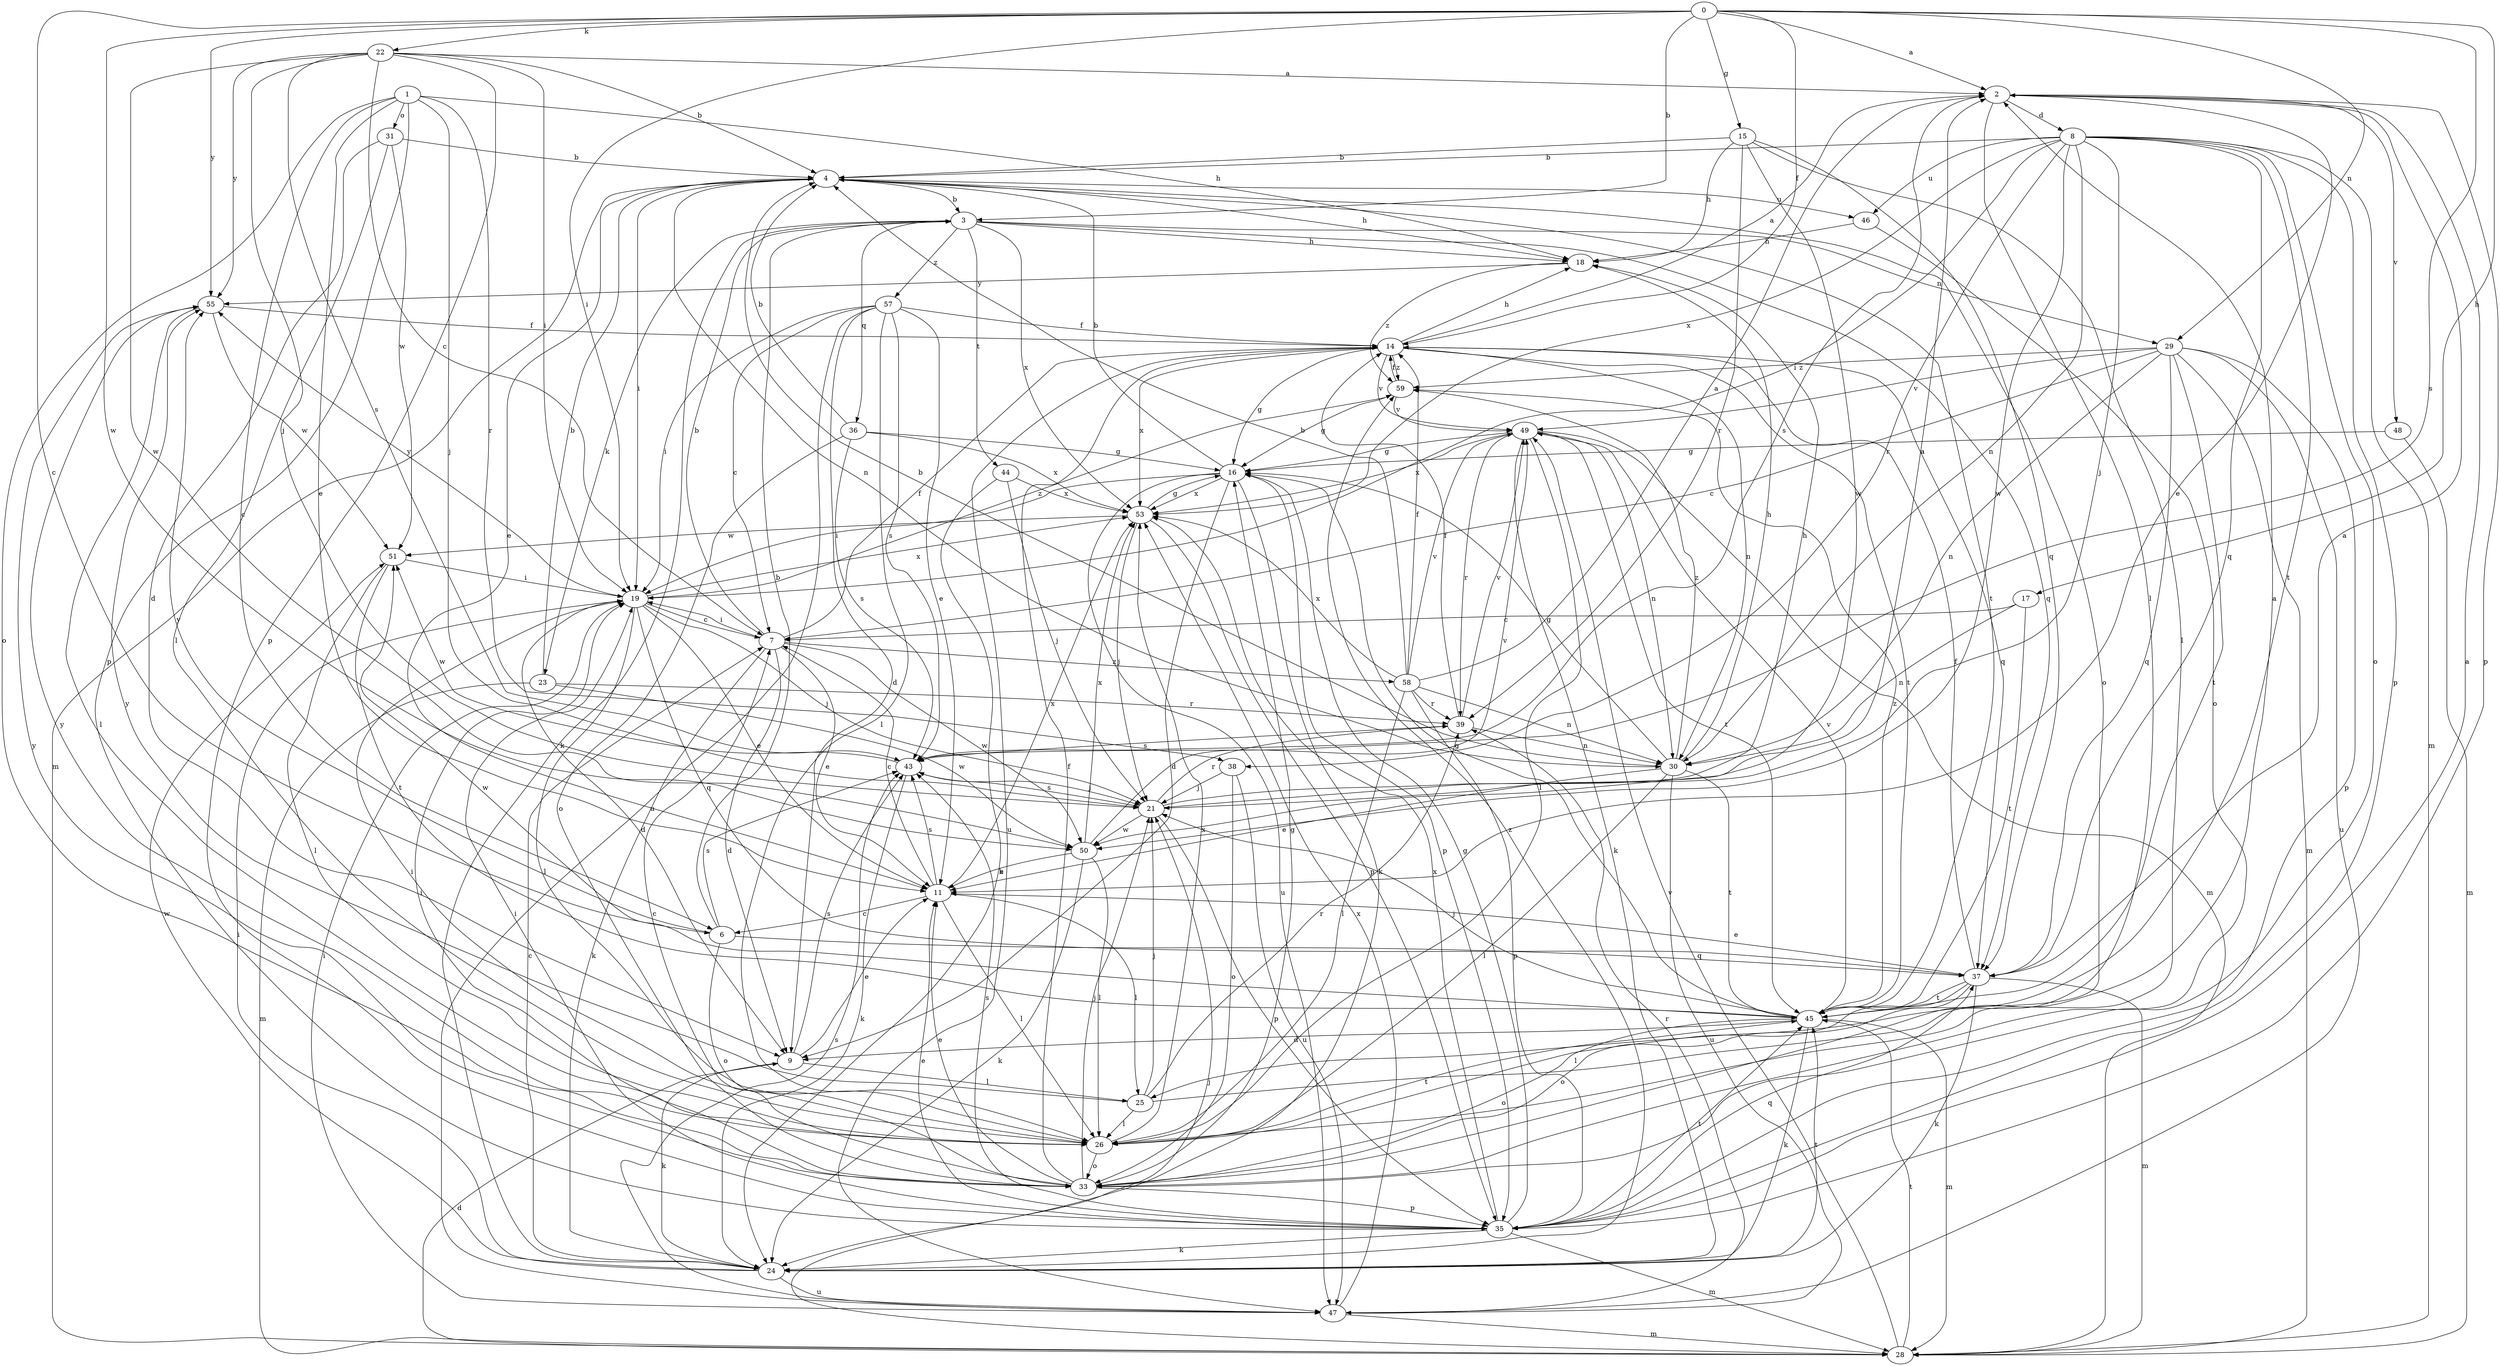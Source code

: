 strict digraph  {
0;
1;
2;
3;
4;
6;
7;
8;
9;
11;
14;
15;
16;
17;
18;
19;
21;
22;
23;
24;
25;
26;
28;
29;
30;
31;
33;
35;
36;
37;
38;
39;
43;
44;
45;
46;
47;
48;
49;
50;
51;
53;
55;
57;
58;
59;
0 -> 2  [label=a];
0 -> 3  [label=b];
0 -> 6  [label=c];
0 -> 14  [label=f];
0 -> 15  [label=g];
0 -> 17  [label=h];
0 -> 19  [label=i];
0 -> 22  [label=k];
0 -> 29  [label=n];
0 -> 43  [label=s];
0 -> 50  [label=w];
0 -> 55  [label=y];
1 -> 6  [label=c];
1 -> 11  [label=e];
1 -> 18  [label=h];
1 -> 21  [label=j];
1 -> 31  [label=o];
1 -> 33  [label=o];
1 -> 35  [label=p];
1 -> 38  [label=r];
2 -> 8  [label=d];
2 -> 11  [label=e];
2 -> 25  [label=l];
2 -> 35  [label=p];
2 -> 43  [label=s];
2 -> 48  [label=v];
3 -> 18  [label=h];
3 -> 23  [label=k];
3 -> 24  [label=k];
3 -> 29  [label=n];
3 -> 36  [label=q];
3 -> 37  [label=q];
3 -> 44  [label=t];
3 -> 53  [label=x];
3 -> 57  [label=z];
4 -> 3  [label=b];
4 -> 11  [label=e];
4 -> 18  [label=h];
4 -> 19  [label=i];
4 -> 28  [label=m];
4 -> 30  [label=n];
4 -> 33  [label=o];
4 -> 45  [label=t];
4 -> 46  [label=u];
6 -> 3  [label=b];
6 -> 33  [label=o];
6 -> 37  [label=q];
6 -> 43  [label=s];
6 -> 55  [label=y];
7 -> 3  [label=b];
7 -> 9  [label=d];
7 -> 11  [label=e];
7 -> 14  [label=f];
7 -> 19  [label=i];
7 -> 24  [label=k];
7 -> 50  [label=w];
7 -> 58  [label=z];
8 -> 4  [label=b];
8 -> 19  [label=i];
8 -> 21  [label=j];
8 -> 28  [label=m];
8 -> 30  [label=n];
8 -> 33  [label=o];
8 -> 35  [label=p];
8 -> 37  [label=q];
8 -> 38  [label=r];
8 -> 45  [label=t];
8 -> 46  [label=u];
8 -> 50  [label=w];
8 -> 53  [label=x];
9 -> 11  [label=e];
9 -> 24  [label=k];
9 -> 25  [label=l];
9 -> 43  [label=s];
11 -> 6  [label=c];
11 -> 7  [label=c];
11 -> 25  [label=l];
11 -> 26  [label=l];
11 -> 43  [label=s];
11 -> 53  [label=x];
14 -> 2  [label=a];
14 -> 16  [label=g];
14 -> 18  [label=h];
14 -> 30  [label=n];
14 -> 37  [label=q];
14 -> 45  [label=t];
14 -> 47  [label=u];
14 -> 49  [label=v];
14 -> 53  [label=x];
14 -> 59  [label=z];
15 -> 4  [label=b];
15 -> 18  [label=h];
15 -> 26  [label=l];
15 -> 37  [label=q];
15 -> 39  [label=r];
15 -> 50  [label=w];
16 -> 4  [label=b];
16 -> 9  [label=d];
16 -> 19  [label=i];
16 -> 24  [label=k];
16 -> 35  [label=p];
16 -> 47  [label=u];
16 -> 53  [label=x];
17 -> 7  [label=c];
17 -> 30  [label=n];
17 -> 45  [label=t];
18 -> 55  [label=y];
18 -> 59  [label=z];
19 -> 7  [label=c];
19 -> 9  [label=d];
19 -> 11  [label=e];
19 -> 21  [label=j];
19 -> 26  [label=l];
19 -> 37  [label=q];
19 -> 53  [label=x];
19 -> 55  [label=y];
19 -> 59  [label=z];
21 -> 2  [label=a];
21 -> 18  [label=h];
21 -> 35  [label=p];
21 -> 39  [label=r];
21 -> 43  [label=s];
21 -> 50  [label=w];
22 -> 2  [label=a];
22 -> 4  [label=b];
22 -> 7  [label=c];
22 -> 19  [label=i];
22 -> 21  [label=j];
22 -> 35  [label=p];
22 -> 43  [label=s];
22 -> 50  [label=w];
22 -> 55  [label=y];
23 -> 4  [label=b];
23 -> 28  [label=m];
23 -> 39  [label=r];
23 -> 50  [label=w];
24 -> 7  [label=c];
24 -> 19  [label=i];
24 -> 45  [label=t];
24 -> 47  [label=u];
24 -> 51  [label=w];
24 -> 59  [label=z];
25 -> 2  [label=a];
25 -> 21  [label=j];
25 -> 26  [label=l];
25 -> 39  [label=r];
25 -> 55  [label=y];
26 -> 19  [label=i];
26 -> 33  [label=o];
26 -> 45  [label=t];
26 -> 53  [label=x];
26 -> 55  [label=y];
28 -> 9  [label=d];
28 -> 21  [label=j];
28 -> 45  [label=t];
28 -> 49  [label=v];
29 -> 7  [label=c];
29 -> 28  [label=m];
29 -> 30  [label=n];
29 -> 35  [label=p];
29 -> 37  [label=q];
29 -> 45  [label=t];
29 -> 47  [label=u];
29 -> 49  [label=v];
29 -> 59  [label=z];
30 -> 4  [label=b];
30 -> 11  [label=e];
30 -> 16  [label=g];
30 -> 18  [label=h];
30 -> 26  [label=l];
30 -> 45  [label=t];
30 -> 47  [label=u];
30 -> 59  [label=z];
31 -> 4  [label=b];
31 -> 9  [label=d];
31 -> 26  [label=l];
31 -> 51  [label=w];
33 -> 7  [label=c];
33 -> 11  [label=e];
33 -> 14  [label=f];
33 -> 16  [label=g];
33 -> 19  [label=i];
33 -> 21  [label=j];
33 -> 35  [label=p];
33 -> 55  [label=y];
35 -> 2  [label=a];
35 -> 11  [label=e];
35 -> 16  [label=g];
35 -> 19  [label=i];
35 -> 24  [label=k];
35 -> 28  [label=m];
35 -> 37  [label=q];
35 -> 43  [label=s];
35 -> 45  [label=t];
35 -> 53  [label=x];
36 -> 4  [label=b];
36 -> 16  [label=g];
36 -> 33  [label=o];
36 -> 43  [label=s];
36 -> 53  [label=x];
37 -> 2  [label=a];
37 -> 11  [label=e];
37 -> 14  [label=f];
37 -> 24  [label=k];
37 -> 26  [label=l];
37 -> 28  [label=m];
37 -> 33  [label=o];
37 -> 45  [label=t];
38 -> 21  [label=j];
38 -> 33  [label=o];
38 -> 47  [label=u];
39 -> 14  [label=f];
39 -> 30  [label=n];
39 -> 43  [label=s];
39 -> 49  [label=v];
43 -> 21  [label=j];
43 -> 24  [label=k];
43 -> 51  [label=w];
44 -> 21  [label=j];
44 -> 24  [label=k];
44 -> 53  [label=x];
45 -> 9  [label=d];
45 -> 16  [label=g];
45 -> 21  [label=j];
45 -> 24  [label=k];
45 -> 28  [label=m];
45 -> 33  [label=o];
45 -> 49  [label=v];
45 -> 51  [label=w];
45 -> 59  [label=z];
46 -> 18  [label=h];
46 -> 33  [label=o];
47 -> 19  [label=i];
47 -> 28  [label=m];
47 -> 39  [label=r];
47 -> 43  [label=s];
47 -> 53  [label=x];
48 -> 16  [label=g];
48 -> 28  [label=m];
49 -> 16  [label=g];
49 -> 24  [label=k];
49 -> 26  [label=l];
49 -> 28  [label=m];
49 -> 30  [label=n];
49 -> 39  [label=r];
49 -> 45  [label=t];
49 -> 53  [label=x];
50 -> 11  [label=e];
50 -> 24  [label=k];
50 -> 26  [label=l];
50 -> 49  [label=v];
50 -> 53  [label=x];
51 -> 19  [label=i];
51 -> 26  [label=l];
51 -> 45  [label=t];
53 -> 16  [label=g];
53 -> 21  [label=j];
53 -> 35  [label=p];
53 -> 51  [label=w];
55 -> 14  [label=f];
55 -> 26  [label=l];
55 -> 51  [label=w];
57 -> 7  [label=c];
57 -> 9  [label=d];
57 -> 11  [label=e];
57 -> 14  [label=f];
57 -> 19  [label=i];
57 -> 26  [label=l];
57 -> 43  [label=s];
57 -> 47  [label=u];
58 -> 2  [label=a];
58 -> 4  [label=b];
58 -> 14  [label=f];
58 -> 26  [label=l];
58 -> 30  [label=n];
58 -> 35  [label=p];
58 -> 39  [label=r];
58 -> 49  [label=v];
58 -> 53  [label=x];
59 -> 14  [label=f];
59 -> 16  [label=g];
59 -> 49  [label=v];
}
